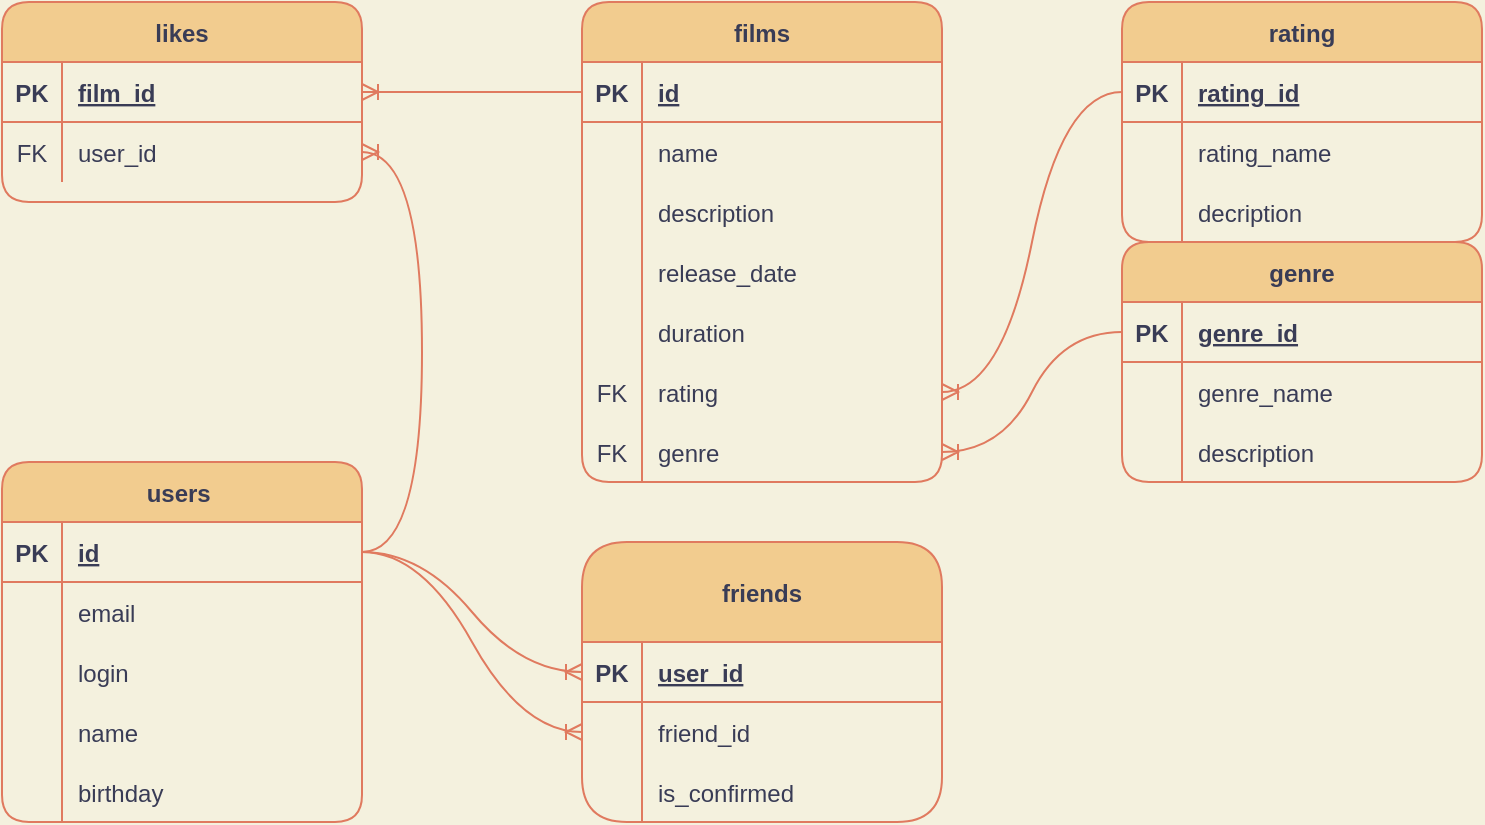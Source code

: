 <mxfile version="20.5.1" type="github">
  <diagram id="7PvPLA8Qp05anSQ-F2iL" name="Страница 1">
    <mxGraphModel dx="2062" dy="1154" grid="0" gridSize="10" guides="1" tooltips="1" connect="1" arrows="1" fold="1" page="1" pageScale="1" pageWidth="1169" pageHeight="827" background="#F4F1DE" math="0" shadow="0">
      <root>
        <mxCell id="0" />
        <mxCell id="1" parent="0" />
        <object label="films" duration="" id="9V3JGl1Kdx17sB_CRehY-2">
          <mxCell style="shape=table;startSize=30;container=1;collapsible=1;childLayout=tableLayout;fixedRows=1;rowLines=0;fontStyle=1;align=center;resizeLast=1;rounded=1;swimlaneFillColor=none;fillColor=#F2CC8F;strokeColor=#E07A5F;fontColor=#393C56;" vertex="1" parent="1">
            <mxGeometry x="505" y="209" width="180" height="240" as="geometry" />
          </mxCell>
        </object>
        <mxCell id="9V3JGl1Kdx17sB_CRehY-3" value="" style="shape=tableRow;horizontal=0;startSize=0;swimlaneHead=0;swimlaneBody=0;fillColor=none;collapsible=0;dropTarget=0;points=[[0,0.5],[1,0.5]];portConstraint=eastwest;top=0;left=0;right=0;bottom=1;rounded=1;strokeColor=#E07A5F;fontColor=#393C56;" vertex="1" parent="9V3JGl1Kdx17sB_CRehY-2">
          <mxGeometry y="30" width="180" height="30" as="geometry" />
        </mxCell>
        <mxCell id="9V3JGl1Kdx17sB_CRehY-4" value="PK" style="shape=partialRectangle;connectable=0;fillColor=none;top=0;left=0;bottom=0;right=0;fontStyle=1;overflow=hidden;rounded=1;strokeColor=#E07A5F;fontColor=#393C56;" vertex="1" parent="9V3JGl1Kdx17sB_CRehY-3">
          <mxGeometry width="30" height="30" as="geometry">
            <mxRectangle width="30" height="30" as="alternateBounds" />
          </mxGeometry>
        </mxCell>
        <mxCell id="9V3JGl1Kdx17sB_CRehY-5" value="id" style="shape=partialRectangle;connectable=0;fillColor=none;top=0;left=0;bottom=0;right=0;align=left;spacingLeft=6;fontStyle=5;overflow=hidden;rounded=1;strokeColor=#E07A5F;fontColor=#393C56;" vertex="1" parent="9V3JGl1Kdx17sB_CRehY-3">
          <mxGeometry x="30" width="150" height="30" as="geometry">
            <mxRectangle width="150" height="30" as="alternateBounds" />
          </mxGeometry>
        </mxCell>
        <mxCell id="9V3JGl1Kdx17sB_CRehY-6" value="" style="shape=tableRow;horizontal=0;startSize=0;swimlaneHead=0;swimlaneBody=0;fillColor=none;collapsible=0;dropTarget=0;points=[[0,0.5],[1,0.5]];portConstraint=eastwest;top=0;left=0;right=0;bottom=0;rounded=1;strokeColor=#E07A5F;fontColor=#393C56;" vertex="1" parent="9V3JGl1Kdx17sB_CRehY-2">
          <mxGeometry y="60" width="180" height="30" as="geometry" />
        </mxCell>
        <mxCell id="9V3JGl1Kdx17sB_CRehY-7" value="" style="shape=partialRectangle;connectable=0;fillColor=none;top=0;left=0;bottom=0;right=0;editable=1;overflow=hidden;rounded=1;strokeColor=#E07A5F;fontColor=#393C56;" vertex="1" parent="9V3JGl1Kdx17sB_CRehY-6">
          <mxGeometry width="30" height="30" as="geometry">
            <mxRectangle width="30" height="30" as="alternateBounds" />
          </mxGeometry>
        </mxCell>
        <mxCell id="9V3JGl1Kdx17sB_CRehY-8" value="name" style="shape=partialRectangle;connectable=0;fillColor=none;top=0;left=0;bottom=0;right=0;align=left;spacingLeft=6;overflow=hidden;rounded=1;strokeColor=#E07A5F;fontColor=#393C56;" vertex="1" parent="9V3JGl1Kdx17sB_CRehY-6">
          <mxGeometry x="30" width="150" height="30" as="geometry">
            <mxRectangle width="150" height="30" as="alternateBounds" />
          </mxGeometry>
        </mxCell>
        <mxCell id="9V3JGl1Kdx17sB_CRehY-9" value="" style="shape=tableRow;horizontal=0;startSize=0;swimlaneHead=0;swimlaneBody=0;fillColor=none;collapsible=0;dropTarget=0;points=[[0,0.5],[1,0.5]];portConstraint=eastwest;top=0;left=0;right=0;bottom=0;rounded=1;strokeColor=#E07A5F;fontColor=#393C56;" vertex="1" parent="9V3JGl1Kdx17sB_CRehY-2">
          <mxGeometry y="90" width="180" height="30" as="geometry" />
        </mxCell>
        <mxCell id="9V3JGl1Kdx17sB_CRehY-10" value="" style="shape=partialRectangle;connectable=0;fillColor=none;top=0;left=0;bottom=0;right=0;editable=1;overflow=hidden;rounded=1;strokeColor=#E07A5F;fontColor=#393C56;" vertex="1" parent="9V3JGl1Kdx17sB_CRehY-9">
          <mxGeometry width="30" height="30" as="geometry">
            <mxRectangle width="30" height="30" as="alternateBounds" />
          </mxGeometry>
        </mxCell>
        <mxCell id="9V3JGl1Kdx17sB_CRehY-11" value="description" style="shape=partialRectangle;connectable=0;fillColor=none;top=0;left=0;bottom=0;right=0;align=left;spacingLeft=6;overflow=hidden;rounded=1;strokeColor=#E07A5F;fontColor=#393C56;" vertex="1" parent="9V3JGl1Kdx17sB_CRehY-9">
          <mxGeometry x="30" width="150" height="30" as="geometry">
            <mxRectangle width="150" height="30" as="alternateBounds" />
          </mxGeometry>
        </mxCell>
        <mxCell id="9V3JGl1Kdx17sB_CRehY-12" value="" style="shape=tableRow;horizontal=0;startSize=0;swimlaneHead=0;swimlaneBody=0;fillColor=none;collapsible=0;dropTarget=0;points=[[0,0.5],[1,0.5]];portConstraint=eastwest;top=0;left=0;right=0;bottom=0;rounded=1;strokeColor=#E07A5F;fontColor=#393C56;" vertex="1" parent="9V3JGl1Kdx17sB_CRehY-2">
          <mxGeometry y="120" width="180" height="30" as="geometry" />
        </mxCell>
        <mxCell id="9V3JGl1Kdx17sB_CRehY-13" value="" style="shape=partialRectangle;connectable=0;fillColor=none;top=0;left=0;bottom=0;right=0;editable=1;overflow=hidden;rounded=1;strokeColor=#E07A5F;fontColor=#393C56;" vertex="1" parent="9V3JGl1Kdx17sB_CRehY-12">
          <mxGeometry width="30" height="30" as="geometry">
            <mxRectangle width="30" height="30" as="alternateBounds" />
          </mxGeometry>
        </mxCell>
        <mxCell id="9V3JGl1Kdx17sB_CRehY-14" value="release_date" style="shape=partialRectangle;connectable=0;fillColor=none;top=0;left=0;bottom=0;right=0;align=left;spacingLeft=6;overflow=hidden;rounded=1;strokeColor=#E07A5F;fontColor=#393C56;" vertex="1" parent="9V3JGl1Kdx17sB_CRehY-12">
          <mxGeometry x="30" width="150" height="30" as="geometry">
            <mxRectangle width="150" height="30" as="alternateBounds" />
          </mxGeometry>
        </mxCell>
        <mxCell id="9V3JGl1Kdx17sB_CRehY-122" style="shape=tableRow;horizontal=0;startSize=0;swimlaneHead=0;swimlaneBody=0;fillColor=none;collapsible=0;dropTarget=0;points=[[0,0.5],[1,0.5]];portConstraint=eastwest;top=0;left=0;right=0;bottom=0;rounded=1;strokeColor=#E07A5F;fontColor=#393C56;" vertex="1" parent="9V3JGl1Kdx17sB_CRehY-2">
          <mxGeometry y="150" width="180" height="30" as="geometry" />
        </mxCell>
        <mxCell id="9V3JGl1Kdx17sB_CRehY-123" style="shape=partialRectangle;connectable=0;fillColor=none;top=0;left=0;bottom=0;right=0;editable=1;overflow=hidden;rounded=1;strokeColor=#E07A5F;fontColor=#393C56;" vertex="1" parent="9V3JGl1Kdx17sB_CRehY-122">
          <mxGeometry width="30" height="30" as="geometry">
            <mxRectangle width="30" height="30" as="alternateBounds" />
          </mxGeometry>
        </mxCell>
        <mxCell id="9V3JGl1Kdx17sB_CRehY-124" value="duration" style="shape=partialRectangle;connectable=0;fillColor=none;top=0;left=0;bottom=0;right=0;align=left;spacingLeft=6;overflow=hidden;rounded=1;strokeColor=#E07A5F;fontColor=#393C56;" vertex="1" parent="9V3JGl1Kdx17sB_CRehY-122">
          <mxGeometry x="30" width="150" height="30" as="geometry">
            <mxRectangle width="150" height="30" as="alternateBounds" />
          </mxGeometry>
        </mxCell>
        <mxCell id="9V3JGl1Kdx17sB_CRehY-190" style="shape=tableRow;horizontal=0;startSize=0;swimlaneHead=0;swimlaneBody=0;fillColor=none;collapsible=0;dropTarget=0;points=[[0,0.5],[1,0.5]];portConstraint=eastwest;top=0;left=0;right=0;bottom=0;rounded=1;strokeColor=#E07A5F;fontColor=#393C56;" vertex="1" parent="9V3JGl1Kdx17sB_CRehY-2">
          <mxGeometry y="180" width="180" height="30" as="geometry" />
        </mxCell>
        <mxCell id="9V3JGl1Kdx17sB_CRehY-191" value="FK" style="shape=partialRectangle;connectable=0;fillColor=none;top=0;left=0;bottom=0;right=0;editable=1;overflow=hidden;rounded=1;strokeColor=#E07A5F;fontColor=#393C56;" vertex="1" parent="9V3JGl1Kdx17sB_CRehY-190">
          <mxGeometry width="30" height="30" as="geometry">
            <mxRectangle width="30" height="30" as="alternateBounds" />
          </mxGeometry>
        </mxCell>
        <mxCell id="9V3JGl1Kdx17sB_CRehY-192" value="rating" style="shape=partialRectangle;connectable=0;fillColor=none;top=0;left=0;bottom=0;right=0;align=left;spacingLeft=6;overflow=hidden;rounded=1;strokeColor=#E07A5F;fontColor=#393C56;" vertex="1" parent="9V3JGl1Kdx17sB_CRehY-190">
          <mxGeometry x="30" width="150" height="30" as="geometry">
            <mxRectangle width="150" height="30" as="alternateBounds" />
          </mxGeometry>
        </mxCell>
        <mxCell id="9V3JGl1Kdx17sB_CRehY-194" style="shape=tableRow;horizontal=0;startSize=0;swimlaneHead=0;swimlaneBody=0;fillColor=none;collapsible=0;dropTarget=0;points=[[0,0.5],[1,0.5]];portConstraint=eastwest;top=0;left=0;right=0;bottom=0;rounded=1;strokeColor=#E07A5F;fontColor=#393C56;" vertex="1" parent="9V3JGl1Kdx17sB_CRehY-2">
          <mxGeometry y="210" width="180" height="30" as="geometry" />
        </mxCell>
        <mxCell id="9V3JGl1Kdx17sB_CRehY-195" value="FK" style="shape=partialRectangle;connectable=0;fillColor=none;top=0;left=0;bottom=0;right=0;editable=1;overflow=hidden;rounded=1;strokeColor=#E07A5F;fontColor=#393C56;" vertex="1" parent="9V3JGl1Kdx17sB_CRehY-194">
          <mxGeometry width="30" height="30" as="geometry">
            <mxRectangle width="30" height="30" as="alternateBounds" />
          </mxGeometry>
        </mxCell>
        <mxCell id="9V3JGl1Kdx17sB_CRehY-196" value="genre" style="shape=partialRectangle;connectable=0;fillColor=none;top=0;left=0;bottom=0;right=0;align=left;spacingLeft=6;overflow=hidden;rounded=1;strokeColor=#E07A5F;fontColor=#393C56;" vertex="1" parent="9V3JGl1Kdx17sB_CRehY-194">
          <mxGeometry x="30" width="150" height="30" as="geometry">
            <mxRectangle width="150" height="30" as="alternateBounds" />
          </mxGeometry>
        </mxCell>
        <mxCell id="9V3JGl1Kdx17sB_CRehY-31" value="" style="shape=tableRow;horizontal=0;startSize=0;swimlaneHead=0;swimlaneBody=0;fillColor=none;collapsible=0;dropTarget=0;points=[[0,0.5],[1,0.5]];portConstraint=eastwest;top=0;left=0;right=0;bottom=0;rounded=1;strokeColor=#E07A5F;fontColor=#393C56;" vertex="1" parent="1">
          <mxGeometry x="525" y="359" width="180" height="30" as="geometry" />
        </mxCell>
        <mxCell id="9V3JGl1Kdx17sB_CRehY-98" value="users " style="shape=table;startSize=30;container=1;collapsible=1;childLayout=tableLayout;fixedRows=1;rowLines=0;fontStyle=1;align=center;resizeLast=1;rounded=1;fillColor=#F2CC8F;strokeColor=#E07A5F;fontColor=#393C56;" vertex="1" parent="1">
          <mxGeometry x="215" y="439" width="180" height="180" as="geometry" />
        </mxCell>
        <mxCell id="9V3JGl1Kdx17sB_CRehY-99" value="" style="shape=tableRow;horizontal=0;startSize=0;swimlaneHead=0;swimlaneBody=0;fillColor=none;collapsible=0;dropTarget=0;points=[[0,0.5],[1,0.5]];portConstraint=eastwest;top=0;left=0;right=0;bottom=1;rounded=1;strokeColor=#E07A5F;fontColor=#393C56;" vertex="1" parent="9V3JGl1Kdx17sB_CRehY-98">
          <mxGeometry y="30" width="180" height="30" as="geometry" />
        </mxCell>
        <mxCell id="9V3JGl1Kdx17sB_CRehY-100" value="PK" style="shape=partialRectangle;connectable=0;fillColor=none;top=0;left=0;bottom=0;right=0;fontStyle=1;overflow=hidden;rounded=1;strokeColor=#E07A5F;fontColor=#393C56;" vertex="1" parent="9V3JGl1Kdx17sB_CRehY-99">
          <mxGeometry width="30" height="30" as="geometry">
            <mxRectangle width="30" height="30" as="alternateBounds" />
          </mxGeometry>
        </mxCell>
        <mxCell id="9V3JGl1Kdx17sB_CRehY-101" value="id" style="shape=partialRectangle;connectable=0;fillColor=none;top=0;left=0;bottom=0;right=0;align=left;spacingLeft=6;fontStyle=5;overflow=hidden;rounded=1;strokeColor=#E07A5F;fontColor=#393C56;" vertex="1" parent="9V3JGl1Kdx17sB_CRehY-99">
          <mxGeometry x="30" width="150" height="30" as="geometry">
            <mxRectangle width="150" height="30" as="alternateBounds" />
          </mxGeometry>
        </mxCell>
        <mxCell id="9V3JGl1Kdx17sB_CRehY-102" value="" style="shape=tableRow;horizontal=0;startSize=0;swimlaneHead=0;swimlaneBody=0;fillColor=none;collapsible=0;dropTarget=0;points=[[0,0.5],[1,0.5]];portConstraint=eastwest;top=0;left=0;right=0;bottom=0;rounded=1;strokeColor=#E07A5F;fontColor=#393C56;" vertex="1" parent="9V3JGl1Kdx17sB_CRehY-98">
          <mxGeometry y="60" width="180" height="30" as="geometry" />
        </mxCell>
        <mxCell id="9V3JGl1Kdx17sB_CRehY-103" value="" style="shape=partialRectangle;connectable=0;fillColor=none;top=0;left=0;bottom=0;right=0;editable=1;overflow=hidden;rounded=1;strokeColor=#E07A5F;fontColor=#393C56;" vertex="1" parent="9V3JGl1Kdx17sB_CRehY-102">
          <mxGeometry width="30" height="30" as="geometry">
            <mxRectangle width="30" height="30" as="alternateBounds" />
          </mxGeometry>
        </mxCell>
        <mxCell id="9V3JGl1Kdx17sB_CRehY-104" value="email" style="shape=partialRectangle;connectable=0;fillColor=none;top=0;left=0;bottom=0;right=0;align=left;spacingLeft=6;overflow=hidden;rounded=1;strokeColor=#E07A5F;fontColor=#393C56;" vertex="1" parent="9V3JGl1Kdx17sB_CRehY-102">
          <mxGeometry x="30" width="150" height="30" as="geometry">
            <mxRectangle width="150" height="30" as="alternateBounds" />
          </mxGeometry>
        </mxCell>
        <mxCell id="9V3JGl1Kdx17sB_CRehY-105" value="" style="shape=tableRow;horizontal=0;startSize=0;swimlaneHead=0;swimlaneBody=0;fillColor=none;collapsible=0;dropTarget=0;points=[[0,0.5],[1,0.5]];portConstraint=eastwest;top=0;left=0;right=0;bottom=0;rounded=1;strokeColor=#E07A5F;fontColor=#393C56;" vertex="1" parent="9V3JGl1Kdx17sB_CRehY-98">
          <mxGeometry y="90" width="180" height="30" as="geometry" />
        </mxCell>
        <mxCell id="9V3JGl1Kdx17sB_CRehY-106" value="" style="shape=partialRectangle;connectable=0;fillColor=none;top=0;left=0;bottom=0;right=0;editable=1;overflow=hidden;rounded=1;strokeColor=#E07A5F;fontColor=#393C56;" vertex="1" parent="9V3JGl1Kdx17sB_CRehY-105">
          <mxGeometry width="30" height="30" as="geometry">
            <mxRectangle width="30" height="30" as="alternateBounds" />
          </mxGeometry>
        </mxCell>
        <mxCell id="9V3JGl1Kdx17sB_CRehY-107" value="login" style="shape=partialRectangle;connectable=0;fillColor=none;top=0;left=0;bottom=0;right=0;align=left;spacingLeft=6;overflow=hidden;rounded=1;strokeColor=#E07A5F;fontColor=#393C56;" vertex="1" parent="9V3JGl1Kdx17sB_CRehY-105">
          <mxGeometry x="30" width="150" height="30" as="geometry">
            <mxRectangle width="150" height="30" as="alternateBounds" />
          </mxGeometry>
        </mxCell>
        <mxCell id="9V3JGl1Kdx17sB_CRehY-108" value="" style="shape=tableRow;horizontal=0;startSize=0;swimlaneHead=0;swimlaneBody=0;fillColor=none;collapsible=0;dropTarget=0;points=[[0,0.5],[1,0.5]];portConstraint=eastwest;top=0;left=0;right=0;bottom=0;rounded=1;strokeColor=#E07A5F;fontColor=#393C56;" vertex="1" parent="9V3JGl1Kdx17sB_CRehY-98">
          <mxGeometry y="120" width="180" height="30" as="geometry" />
        </mxCell>
        <mxCell id="9V3JGl1Kdx17sB_CRehY-109" value="" style="shape=partialRectangle;connectable=0;fillColor=none;top=0;left=0;bottom=0;right=0;editable=1;overflow=hidden;rounded=1;strokeColor=#E07A5F;fontColor=#393C56;" vertex="1" parent="9V3JGl1Kdx17sB_CRehY-108">
          <mxGeometry width="30" height="30" as="geometry">
            <mxRectangle width="30" height="30" as="alternateBounds" />
          </mxGeometry>
        </mxCell>
        <mxCell id="9V3JGl1Kdx17sB_CRehY-110" value="name" style="shape=partialRectangle;connectable=0;fillColor=none;top=0;left=0;bottom=0;right=0;align=left;spacingLeft=6;overflow=hidden;rounded=1;strokeColor=#E07A5F;fontColor=#393C56;" vertex="1" parent="9V3JGl1Kdx17sB_CRehY-108">
          <mxGeometry x="30" width="150" height="30" as="geometry">
            <mxRectangle width="150" height="30" as="alternateBounds" />
          </mxGeometry>
        </mxCell>
        <mxCell id="9V3JGl1Kdx17sB_CRehY-125" style="shape=tableRow;horizontal=0;startSize=0;swimlaneHead=0;swimlaneBody=0;fillColor=none;collapsible=0;dropTarget=0;points=[[0,0.5],[1,0.5]];portConstraint=eastwest;top=0;left=0;right=0;bottom=0;rounded=1;strokeColor=#E07A5F;fontColor=#393C56;" vertex="1" parent="9V3JGl1Kdx17sB_CRehY-98">
          <mxGeometry y="150" width="180" height="30" as="geometry" />
        </mxCell>
        <mxCell id="9V3JGl1Kdx17sB_CRehY-126" style="shape=partialRectangle;connectable=0;fillColor=none;top=0;left=0;bottom=0;right=0;editable=1;overflow=hidden;rounded=1;strokeColor=#E07A5F;fontColor=#393C56;" vertex="1" parent="9V3JGl1Kdx17sB_CRehY-125">
          <mxGeometry width="30" height="30" as="geometry">
            <mxRectangle width="30" height="30" as="alternateBounds" />
          </mxGeometry>
        </mxCell>
        <mxCell id="9V3JGl1Kdx17sB_CRehY-127" value="birthday" style="shape=partialRectangle;connectable=0;fillColor=none;top=0;left=0;bottom=0;right=0;align=left;spacingLeft=6;overflow=hidden;rounded=1;strokeColor=#E07A5F;fontColor=#393C56;" vertex="1" parent="9V3JGl1Kdx17sB_CRehY-125">
          <mxGeometry x="30" width="150" height="30" as="geometry">
            <mxRectangle width="150" height="30" as="alternateBounds" />
          </mxGeometry>
        </mxCell>
        <mxCell id="9V3JGl1Kdx17sB_CRehY-128" value="likes" style="shape=table;startSize=30;container=1;collapsible=1;childLayout=tableLayout;fixedRows=1;rowLines=0;fontStyle=1;align=center;resizeLast=1;rounded=1;fillColor=#F2CC8F;strokeColor=#E07A5F;fontColor=#393C56;" vertex="1" parent="1">
          <mxGeometry x="215" y="209" width="180" height="100" as="geometry" />
        </mxCell>
        <mxCell id="9V3JGl1Kdx17sB_CRehY-129" value="" style="shape=tableRow;horizontal=0;startSize=0;swimlaneHead=0;swimlaneBody=0;fillColor=none;collapsible=0;dropTarget=0;points=[[0,0.5],[1,0.5]];portConstraint=eastwest;top=0;left=0;right=0;bottom=1;rounded=1;strokeColor=#E07A5F;fontColor=#393C56;" vertex="1" parent="9V3JGl1Kdx17sB_CRehY-128">
          <mxGeometry y="30" width="180" height="30" as="geometry" />
        </mxCell>
        <mxCell id="9V3JGl1Kdx17sB_CRehY-130" value="PK" style="shape=partialRectangle;connectable=0;fillColor=none;top=0;left=0;bottom=0;right=0;fontStyle=1;overflow=hidden;rounded=1;strokeColor=#E07A5F;fontColor=#393C56;" vertex="1" parent="9V3JGl1Kdx17sB_CRehY-129">
          <mxGeometry width="30" height="30" as="geometry">
            <mxRectangle width="30" height="30" as="alternateBounds" />
          </mxGeometry>
        </mxCell>
        <mxCell id="9V3JGl1Kdx17sB_CRehY-131" value="film_id" style="shape=partialRectangle;connectable=0;fillColor=none;top=0;left=0;bottom=0;right=0;align=left;spacingLeft=6;fontStyle=5;overflow=hidden;rounded=1;strokeColor=#E07A5F;fontColor=#393C56;" vertex="1" parent="9V3JGl1Kdx17sB_CRehY-129">
          <mxGeometry x="30" width="150" height="30" as="geometry">
            <mxRectangle width="150" height="30" as="alternateBounds" />
          </mxGeometry>
        </mxCell>
        <mxCell id="9V3JGl1Kdx17sB_CRehY-132" value="" style="shape=tableRow;horizontal=0;startSize=0;swimlaneHead=0;swimlaneBody=0;fillColor=none;collapsible=0;dropTarget=0;points=[[0,0.5],[1,0.5]];portConstraint=eastwest;top=0;left=0;right=0;bottom=0;rounded=1;strokeColor=#E07A5F;fontColor=#393C56;" vertex="1" parent="9V3JGl1Kdx17sB_CRehY-128">
          <mxGeometry y="60" width="180" height="30" as="geometry" />
        </mxCell>
        <mxCell id="9V3JGl1Kdx17sB_CRehY-133" value="FK" style="shape=partialRectangle;connectable=0;fillColor=none;top=0;left=0;bottom=0;right=0;editable=1;overflow=hidden;rounded=1;strokeColor=#E07A5F;fontColor=#393C56;" vertex="1" parent="9V3JGl1Kdx17sB_CRehY-132">
          <mxGeometry width="30" height="30" as="geometry">
            <mxRectangle width="30" height="30" as="alternateBounds" />
          </mxGeometry>
        </mxCell>
        <mxCell id="9V3JGl1Kdx17sB_CRehY-134" value="user_id" style="shape=partialRectangle;connectable=0;fillColor=none;top=0;left=0;bottom=0;right=0;align=left;spacingLeft=6;overflow=hidden;rounded=1;strokeColor=#E07A5F;fontColor=#393C56;" vertex="1" parent="9V3JGl1Kdx17sB_CRehY-132">
          <mxGeometry x="30" width="150" height="30" as="geometry">
            <mxRectangle width="150" height="30" as="alternateBounds" />
          </mxGeometry>
        </mxCell>
        <mxCell id="9V3JGl1Kdx17sB_CRehY-141" value="" style="edgeStyle=entityRelationEdgeStyle;fontSize=12;html=1;endArrow=ERoneToMany;rounded=1;curved=1;strokeColor=#E07A5F;fontColor=#393C56;labelBackgroundColor=#F4F1DE;" edge="1" parent="1" source="9V3JGl1Kdx17sB_CRehY-3" target="9V3JGl1Kdx17sB_CRehY-129">
          <mxGeometry width="100" height="100" relative="1" as="geometry">
            <mxPoint x="555" y="479" as="sourcePoint" />
            <mxPoint x="655" y="379" as="targetPoint" />
          </mxGeometry>
        </mxCell>
        <mxCell id="9V3JGl1Kdx17sB_CRehY-146" value="friends" style="shape=table;startSize=50;container=1;collapsible=1;childLayout=tableLayout;fixedRows=1;rowLines=0;fontStyle=1;align=center;resizeLast=1;rounded=1;fillColor=#F2CC8F;strokeColor=#E07A5F;fontColor=#393C56;" vertex="1" parent="1">
          <mxGeometry x="505" y="479" width="180" height="140" as="geometry" />
        </mxCell>
        <mxCell id="9V3JGl1Kdx17sB_CRehY-147" value="" style="shape=tableRow;horizontal=0;startSize=0;swimlaneHead=0;swimlaneBody=0;fillColor=none;collapsible=0;dropTarget=0;points=[[0,0.5],[1,0.5]];portConstraint=eastwest;top=0;left=0;right=0;bottom=1;rounded=1;strokeColor=#E07A5F;fontColor=#393C56;" vertex="1" parent="9V3JGl1Kdx17sB_CRehY-146">
          <mxGeometry y="50" width="180" height="30" as="geometry" />
        </mxCell>
        <mxCell id="9V3JGl1Kdx17sB_CRehY-148" value="PK" style="shape=partialRectangle;connectable=0;fillColor=none;top=0;left=0;bottom=0;right=0;fontStyle=1;overflow=hidden;rounded=1;strokeColor=#E07A5F;fontColor=#393C56;" vertex="1" parent="9V3JGl1Kdx17sB_CRehY-147">
          <mxGeometry width="30" height="30" as="geometry">
            <mxRectangle width="30" height="30" as="alternateBounds" />
          </mxGeometry>
        </mxCell>
        <mxCell id="9V3JGl1Kdx17sB_CRehY-149" value="user_id" style="shape=partialRectangle;connectable=0;fillColor=none;top=0;left=0;bottom=0;right=0;align=left;spacingLeft=6;fontStyle=5;overflow=hidden;rounded=1;strokeColor=#E07A5F;fontColor=#393C56;" vertex="1" parent="9V3JGl1Kdx17sB_CRehY-147">
          <mxGeometry x="30" width="150" height="30" as="geometry">
            <mxRectangle width="150" height="30" as="alternateBounds" />
          </mxGeometry>
        </mxCell>
        <mxCell id="9V3JGl1Kdx17sB_CRehY-150" value="" style="shape=tableRow;horizontal=0;startSize=0;swimlaneHead=0;swimlaneBody=0;fillColor=none;collapsible=0;dropTarget=0;points=[[0,0.5],[1,0.5]];portConstraint=eastwest;top=0;left=0;right=0;bottom=0;rounded=1;strokeColor=#E07A5F;fontColor=#393C56;" vertex="1" parent="9V3JGl1Kdx17sB_CRehY-146">
          <mxGeometry y="80" width="180" height="30" as="geometry" />
        </mxCell>
        <mxCell id="9V3JGl1Kdx17sB_CRehY-151" value="" style="shape=partialRectangle;connectable=0;fillColor=none;top=0;left=0;bottom=0;right=0;editable=1;overflow=hidden;rounded=1;strokeColor=#E07A5F;fontColor=#393C56;" vertex="1" parent="9V3JGl1Kdx17sB_CRehY-150">
          <mxGeometry width="30" height="30" as="geometry">
            <mxRectangle width="30" height="30" as="alternateBounds" />
          </mxGeometry>
        </mxCell>
        <mxCell id="9V3JGl1Kdx17sB_CRehY-152" value="friend_id" style="shape=partialRectangle;connectable=0;fillColor=none;top=0;left=0;bottom=0;right=0;align=left;spacingLeft=6;overflow=hidden;rounded=1;strokeColor=#E07A5F;fontColor=#393C56;" vertex="1" parent="9V3JGl1Kdx17sB_CRehY-150">
          <mxGeometry x="30" width="150" height="30" as="geometry">
            <mxRectangle width="150" height="30" as="alternateBounds" />
          </mxGeometry>
        </mxCell>
        <mxCell id="9V3JGl1Kdx17sB_CRehY-153" value="" style="shape=tableRow;horizontal=0;startSize=0;swimlaneHead=0;swimlaneBody=0;fillColor=none;collapsible=0;dropTarget=0;points=[[0,0.5],[1,0.5]];portConstraint=eastwest;top=0;left=0;right=0;bottom=0;rounded=1;strokeColor=#E07A5F;fontColor=#393C56;" vertex="1" parent="9V3JGl1Kdx17sB_CRehY-146">
          <mxGeometry y="110" width="180" height="30" as="geometry" />
        </mxCell>
        <mxCell id="9V3JGl1Kdx17sB_CRehY-154" value="" style="shape=partialRectangle;connectable=0;fillColor=none;top=0;left=0;bottom=0;right=0;editable=1;overflow=hidden;rounded=1;strokeColor=#E07A5F;fontColor=#393C56;" vertex="1" parent="9V3JGl1Kdx17sB_CRehY-153">
          <mxGeometry width="30" height="30" as="geometry">
            <mxRectangle width="30" height="30" as="alternateBounds" />
          </mxGeometry>
        </mxCell>
        <mxCell id="9V3JGl1Kdx17sB_CRehY-155" value="is_confirmed" style="shape=partialRectangle;connectable=0;fillColor=none;top=0;left=0;bottom=0;right=0;align=left;spacingLeft=6;overflow=hidden;rounded=1;strokeColor=#E07A5F;fontColor=#393C56;" vertex="1" parent="9V3JGl1Kdx17sB_CRehY-153">
          <mxGeometry x="30" width="150" height="30" as="geometry">
            <mxRectangle width="150" height="30" as="alternateBounds" />
          </mxGeometry>
        </mxCell>
        <mxCell id="9V3JGl1Kdx17sB_CRehY-159" value="" style="edgeStyle=entityRelationEdgeStyle;fontSize=12;html=1;endArrow=ERoneToMany;rounded=1;entryX=0;entryY=0.5;entryDx=0;entryDy=0;curved=1;strokeColor=#E07A5F;fontColor=#393C56;labelBackgroundColor=#F4F1DE;" edge="1" parent="1" source="9V3JGl1Kdx17sB_CRehY-99" target="9V3JGl1Kdx17sB_CRehY-147">
          <mxGeometry width="100" height="100" relative="1" as="geometry">
            <mxPoint x="695" y="549" as="sourcePoint" />
            <mxPoint x="795" y="449" as="targetPoint" />
          </mxGeometry>
        </mxCell>
        <mxCell id="9V3JGl1Kdx17sB_CRehY-160" value="" style="edgeStyle=entityRelationEdgeStyle;fontSize=12;html=1;endArrow=ERoneToMany;rounded=1;entryX=0;entryY=0.5;entryDx=0;entryDy=0;curved=1;strokeColor=#E07A5F;fontColor=#393C56;labelBackgroundColor=#F4F1DE;" edge="1" parent="1" source="9V3JGl1Kdx17sB_CRehY-99" target="9V3JGl1Kdx17sB_CRehY-150">
          <mxGeometry width="100" height="100" relative="1" as="geometry">
            <mxPoint x="695" y="549" as="sourcePoint" />
            <mxPoint x="795" y="449" as="targetPoint" />
          </mxGeometry>
        </mxCell>
        <mxCell id="9V3JGl1Kdx17sB_CRehY-177" value="rating" style="shape=table;startSize=30;container=1;collapsible=1;childLayout=tableLayout;fixedRows=1;rowLines=0;fontStyle=1;align=center;resizeLast=1;rounded=1;fillColor=#F2CC8F;strokeColor=#E07A5F;fontColor=#393C56;" vertex="1" parent="1">
          <mxGeometry x="775" y="209" width="180" height="120" as="geometry" />
        </mxCell>
        <mxCell id="9V3JGl1Kdx17sB_CRehY-178" value="" style="shape=tableRow;horizontal=0;startSize=0;swimlaneHead=0;swimlaneBody=0;fillColor=none;collapsible=0;dropTarget=0;points=[[0,0.5],[1,0.5]];portConstraint=eastwest;top=0;left=0;right=0;bottom=1;rounded=1;strokeColor=#E07A5F;fontColor=#393C56;" vertex="1" parent="9V3JGl1Kdx17sB_CRehY-177">
          <mxGeometry y="30" width="180" height="30" as="geometry" />
        </mxCell>
        <mxCell id="9V3JGl1Kdx17sB_CRehY-179" value="PK" style="shape=partialRectangle;connectable=0;fillColor=none;top=0;left=0;bottom=0;right=0;fontStyle=1;overflow=hidden;rounded=1;strokeColor=#E07A5F;fontColor=#393C56;" vertex="1" parent="9V3JGl1Kdx17sB_CRehY-178">
          <mxGeometry width="30" height="30" as="geometry">
            <mxRectangle width="30" height="30" as="alternateBounds" />
          </mxGeometry>
        </mxCell>
        <mxCell id="9V3JGl1Kdx17sB_CRehY-180" value="rating_id" style="shape=partialRectangle;connectable=0;fillColor=none;top=0;left=0;bottom=0;right=0;align=left;spacingLeft=6;fontStyle=5;overflow=hidden;rounded=1;strokeColor=#E07A5F;fontColor=#393C56;" vertex="1" parent="9V3JGl1Kdx17sB_CRehY-178">
          <mxGeometry x="30" width="150" height="30" as="geometry">
            <mxRectangle width="150" height="30" as="alternateBounds" />
          </mxGeometry>
        </mxCell>
        <mxCell id="9V3JGl1Kdx17sB_CRehY-211" style="shape=tableRow;horizontal=0;startSize=0;swimlaneHead=0;swimlaneBody=0;fillColor=none;collapsible=0;dropTarget=0;points=[[0,0.5],[1,0.5]];portConstraint=eastwest;top=0;left=0;right=0;bottom=0;rounded=1;strokeColor=#E07A5F;fontColor=#393C56;" vertex="1" parent="9V3JGl1Kdx17sB_CRehY-177">
          <mxGeometry y="60" width="180" height="30" as="geometry" />
        </mxCell>
        <mxCell id="9V3JGl1Kdx17sB_CRehY-212" style="shape=partialRectangle;connectable=0;fillColor=none;top=0;left=0;bottom=0;right=0;editable=1;overflow=hidden;rounded=1;strokeColor=#E07A5F;fontColor=#393C56;" vertex="1" parent="9V3JGl1Kdx17sB_CRehY-211">
          <mxGeometry width="30" height="30" as="geometry">
            <mxRectangle width="30" height="30" as="alternateBounds" />
          </mxGeometry>
        </mxCell>
        <mxCell id="9V3JGl1Kdx17sB_CRehY-213" value="rating_name" style="shape=partialRectangle;connectable=0;fillColor=none;top=0;left=0;bottom=0;right=0;align=left;spacingLeft=6;overflow=hidden;rounded=1;strokeColor=#E07A5F;fontColor=#393C56;" vertex="1" parent="9V3JGl1Kdx17sB_CRehY-211">
          <mxGeometry x="30" width="150" height="30" as="geometry">
            <mxRectangle width="150" height="30" as="alternateBounds" />
          </mxGeometry>
        </mxCell>
        <mxCell id="9V3JGl1Kdx17sB_CRehY-181" value="" style="shape=tableRow;horizontal=0;startSize=0;swimlaneHead=0;swimlaneBody=0;fillColor=none;collapsible=0;dropTarget=0;points=[[0,0.5],[1,0.5]];portConstraint=eastwest;top=0;left=0;right=0;bottom=0;rounded=1;strokeColor=#E07A5F;fontColor=#393C56;" vertex="1" parent="9V3JGl1Kdx17sB_CRehY-177">
          <mxGeometry y="90" width="180" height="30" as="geometry" />
        </mxCell>
        <mxCell id="9V3JGl1Kdx17sB_CRehY-182" value="" style="shape=partialRectangle;connectable=0;fillColor=none;top=0;left=0;bottom=0;right=0;editable=1;overflow=hidden;rounded=1;strokeColor=#E07A5F;fontColor=#393C56;" vertex="1" parent="9V3JGl1Kdx17sB_CRehY-181">
          <mxGeometry width="30" height="30" as="geometry">
            <mxRectangle width="30" height="30" as="alternateBounds" />
          </mxGeometry>
        </mxCell>
        <mxCell id="9V3JGl1Kdx17sB_CRehY-183" value="decription" style="shape=partialRectangle;connectable=0;fillColor=none;top=0;left=0;bottom=0;right=0;align=left;spacingLeft=6;overflow=hidden;rounded=1;strokeColor=#E07A5F;fontColor=#393C56;" vertex="1" parent="9V3JGl1Kdx17sB_CRehY-181">
          <mxGeometry x="30" width="150" height="30" as="geometry">
            <mxRectangle width="150" height="30" as="alternateBounds" />
          </mxGeometry>
        </mxCell>
        <mxCell id="9V3JGl1Kdx17sB_CRehY-193" value="" style="edgeStyle=entityRelationEdgeStyle;fontSize=12;html=1;endArrow=ERoneToMany;rounded=1;curved=1;strokeColor=#E07A5F;fontColor=#393C56;labelBackgroundColor=#F4F1DE;" edge="1" parent="1" source="9V3JGl1Kdx17sB_CRehY-178" target="9V3JGl1Kdx17sB_CRehY-190">
          <mxGeometry width="100" height="100" relative="1" as="geometry">
            <mxPoint x="975" y="689" as="sourcePoint" />
            <mxPoint x="1075" y="589" as="targetPoint" />
          </mxGeometry>
        </mxCell>
        <mxCell id="9V3JGl1Kdx17sB_CRehY-197" value="genre" style="shape=table;startSize=30;container=1;collapsible=1;childLayout=tableLayout;fixedRows=1;rowLines=0;fontStyle=1;align=center;resizeLast=1;rounded=1;fillColor=#F2CC8F;strokeColor=#E07A5F;fontColor=#393C56;" vertex="1" parent="1">
          <mxGeometry x="775" y="329" width="180" height="120" as="geometry" />
        </mxCell>
        <mxCell id="9V3JGl1Kdx17sB_CRehY-198" value="" style="shape=tableRow;horizontal=0;startSize=0;swimlaneHead=0;swimlaneBody=0;fillColor=none;collapsible=0;dropTarget=0;points=[[0,0.5],[1,0.5]];portConstraint=eastwest;top=0;left=0;right=0;bottom=1;rounded=1;strokeColor=#E07A5F;fontColor=#393C56;" vertex="1" parent="9V3JGl1Kdx17sB_CRehY-197">
          <mxGeometry y="30" width="180" height="30" as="geometry" />
        </mxCell>
        <mxCell id="9V3JGl1Kdx17sB_CRehY-199" value="PK" style="shape=partialRectangle;connectable=0;fillColor=none;top=0;left=0;bottom=0;right=0;fontStyle=1;overflow=hidden;rounded=1;strokeColor=#E07A5F;fontColor=#393C56;" vertex="1" parent="9V3JGl1Kdx17sB_CRehY-198">
          <mxGeometry width="30" height="30" as="geometry">
            <mxRectangle width="30" height="30" as="alternateBounds" />
          </mxGeometry>
        </mxCell>
        <mxCell id="9V3JGl1Kdx17sB_CRehY-200" value="genre_id" style="shape=partialRectangle;connectable=0;fillColor=none;top=0;left=0;bottom=0;right=0;align=left;spacingLeft=6;fontStyle=5;overflow=hidden;rounded=1;strokeColor=#E07A5F;fontColor=#393C56;" vertex="1" parent="9V3JGl1Kdx17sB_CRehY-198">
          <mxGeometry x="30" width="150" height="30" as="geometry">
            <mxRectangle width="150" height="30" as="alternateBounds" />
          </mxGeometry>
        </mxCell>
        <mxCell id="9V3JGl1Kdx17sB_CRehY-214" style="shape=tableRow;horizontal=0;startSize=0;swimlaneHead=0;swimlaneBody=0;fillColor=none;collapsible=0;dropTarget=0;points=[[0,0.5],[1,0.5]];portConstraint=eastwest;top=0;left=0;right=0;bottom=0;rounded=1;strokeColor=#E07A5F;fontColor=#393C56;" vertex="1" parent="9V3JGl1Kdx17sB_CRehY-197">
          <mxGeometry y="60" width="180" height="30" as="geometry" />
        </mxCell>
        <mxCell id="9V3JGl1Kdx17sB_CRehY-215" style="shape=partialRectangle;connectable=0;fillColor=none;top=0;left=0;bottom=0;right=0;editable=1;overflow=hidden;rounded=1;strokeColor=#E07A5F;fontColor=#393C56;" vertex="1" parent="9V3JGl1Kdx17sB_CRehY-214">
          <mxGeometry width="30" height="30" as="geometry">
            <mxRectangle width="30" height="30" as="alternateBounds" />
          </mxGeometry>
        </mxCell>
        <mxCell id="9V3JGl1Kdx17sB_CRehY-216" value="genre_name" style="shape=partialRectangle;connectable=0;fillColor=none;top=0;left=0;bottom=0;right=0;align=left;spacingLeft=6;overflow=hidden;rounded=1;strokeColor=#E07A5F;fontColor=#393C56;" vertex="1" parent="9V3JGl1Kdx17sB_CRehY-214">
          <mxGeometry x="30" width="150" height="30" as="geometry">
            <mxRectangle width="150" height="30" as="alternateBounds" />
          </mxGeometry>
        </mxCell>
        <mxCell id="9V3JGl1Kdx17sB_CRehY-201" value="" style="shape=tableRow;horizontal=0;startSize=0;swimlaneHead=0;swimlaneBody=0;fillColor=none;collapsible=0;dropTarget=0;points=[[0,0.5],[1,0.5]];portConstraint=eastwest;top=0;left=0;right=0;bottom=0;rounded=1;strokeColor=#E07A5F;fontColor=#393C56;" vertex="1" parent="9V3JGl1Kdx17sB_CRehY-197">
          <mxGeometry y="90" width="180" height="30" as="geometry" />
        </mxCell>
        <mxCell id="9V3JGl1Kdx17sB_CRehY-202" value="" style="shape=partialRectangle;connectable=0;fillColor=none;top=0;left=0;bottom=0;right=0;editable=1;overflow=hidden;rounded=1;strokeColor=#E07A5F;fontColor=#393C56;" vertex="1" parent="9V3JGl1Kdx17sB_CRehY-201">
          <mxGeometry width="30" height="30" as="geometry">
            <mxRectangle width="30" height="30" as="alternateBounds" />
          </mxGeometry>
        </mxCell>
        <mxCell id="9V3JGl1Kdx17sB_CRehY-203" value="description" style="shape=partialRectangle;connectable=0;fillColor=none;top=0;left=0;bottom=0;right=0;align=left;spacingLeft=6;overflow=hidden;rounded=1;strokeColor=#E07A5F;fontColor=#393C56;" vertex="1" parent="9V3JGl1Kdx17sB_CRehY-201">
          <mxGeometry x="30" width="150" height="30" as="geometry">
            <mxRectangle width="150" height="30" as="alternateBounds" />
          </mxGeometry>
        </mxCell>
        <mxCell id="9V3JGl1Kdx17sB_CRehY-210" value="" style="edgeStyle=entityRelationEdgeStyle;fontSize=12;html=1;endArrow=ERoneToMany;rounded=1;curved=1;strokeColor=#E07A5F;fontColor=#393C56;labelBackgroundColor=#F4F1DE;" edge="1" parent="1" source="9V3JGl1Kdx17sB_CRehY-198" target="9V3JGl1Kdx17sB_CRehY-194">
          <mxGeometry width="100" height="100" relative="1" as="geometry">
            <mxPoint x="895" y="329" as="sourcePoint" />
            <mxPoint x="915" y="509" as="targetPoint" />
          </mxGeometry>
        </mxCell>
        <mxCell id="9V3JGl1Kdx17sB_CRehY-217" value="" style="edgeStyle=entityRelationEdgeStyle;fontSize=12;html=1;endArrow=ERoneToMany;rounded=1;curved=1;strokeColor=#E07A5F;fontColor=#393C56;labelBackgroundColor=#F4F1DE;" edge="1" parent="1" source="9V3JGl1Kdx17sB_CRehY-99" target="9V3JGl1Kdx17sB_CRehY-132">
          <mxGeometry width="100" height="100" relative="1" as="geometry">
            <mxPoint x="115" y="389" as="sourcePoint" />
            <mxPoint x="215" y="289" as="targetPoint" />
          </mxGeometry>
        </mxCell>
      </root>
    </mxGraphModel>
  </diagram>
</mxfile>
